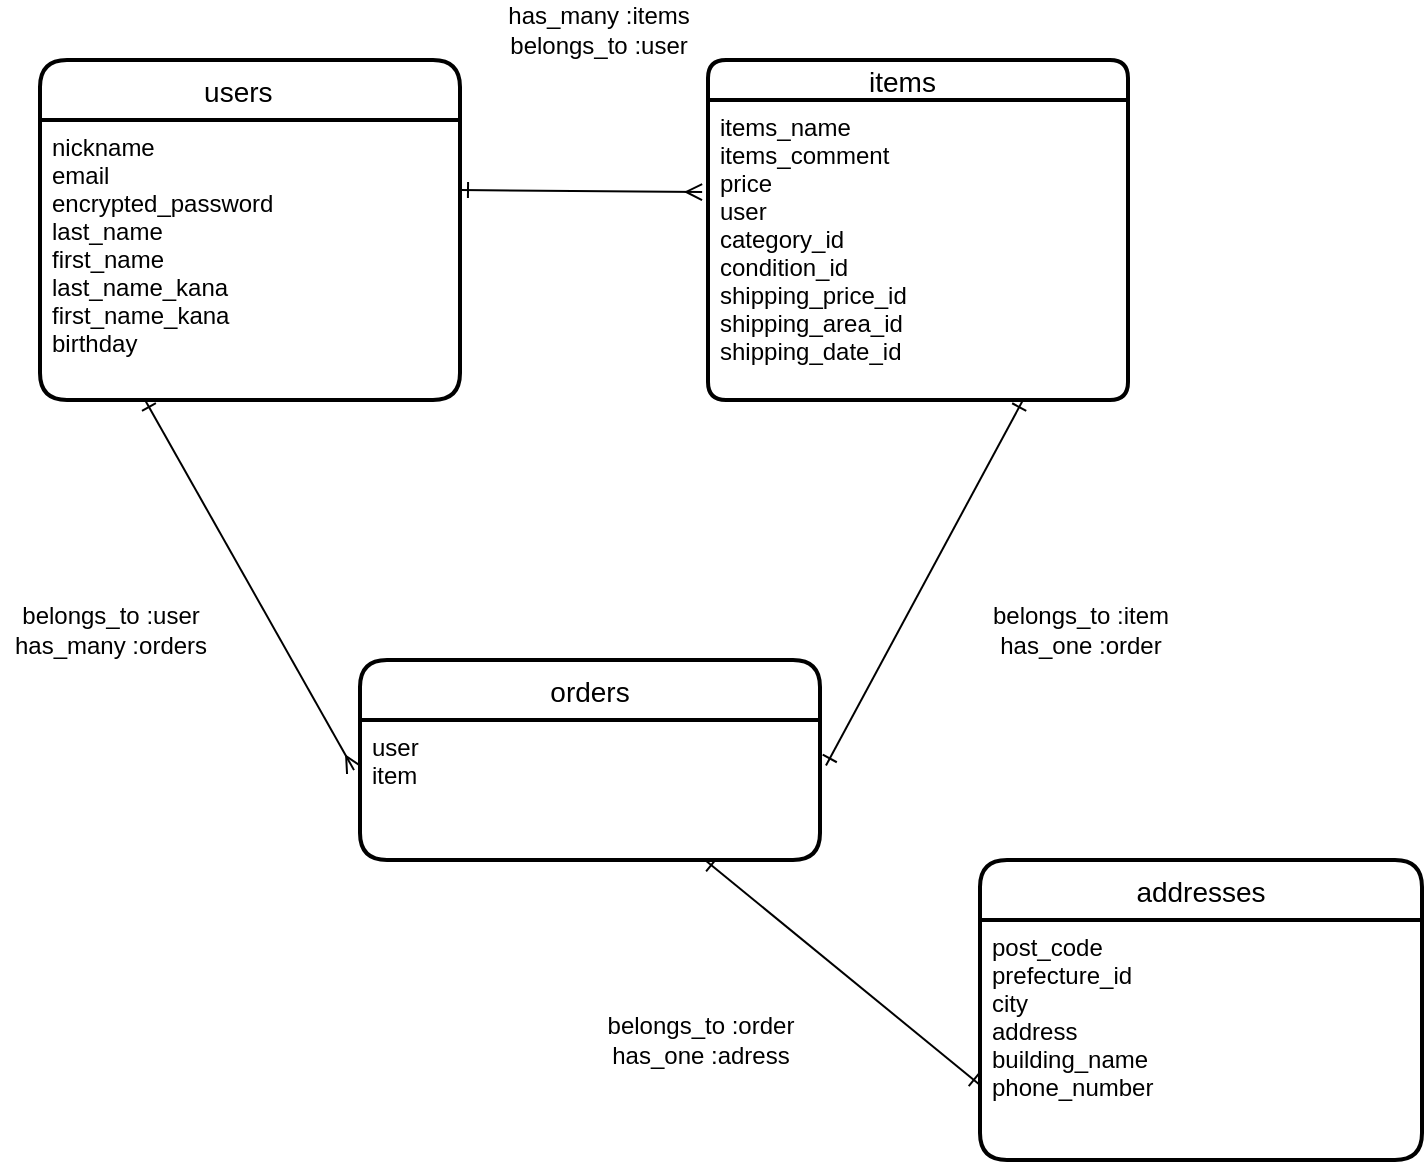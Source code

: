 <mxfile>
    <diagram id="MjSEkEevuaXtEgFqoTH0" name="ページ1">
        <mxGraphModel dx="700" dy="605" grid="1" gridSize="10" guides="1" tooltips="1" connect="1" arrows="1" fold="1" page="1" pageScale="1" pageWidth="827" pageHeight="1169" math="0" shadow="0">
            <root>
                <mxCell id="0"/>
                <mxCell id="1" parent="0"/>
                <mxCell id="2" value="users   " style="swimlane;childLayout=stackLayout;horizontal=1;startSize=30;horizontalStack=0;rounded=1;fontSize=14;fontStyle=0;strokeWidth=2;resizeParent=0;resizeLast=1;shadow=0;dashed=0;align=center;" parent="1" vertex="1">
                    <mxGeometry x="80" y="70" width="210" height="170" as="geometry"/>
                </mxCell>
                <mxCell id="3" value="nickname&#10;email&#10;encrypted_password&#10;last_name&#10;first_name&#10;last_name_kana&#10;first_name_kana&#10;birthday" style="align=left;strokeColor=none;fillColor=none;spacingLeft=4;fontSize=12;verticalAlign=top;resizable=0;rotatable=0;part=1;" parent="2" vertex="1">
                    <mxGeometry y="30" width="210" height="140" as="geometry"/>
                </mxCell>
                <mxCell id="5" value="items    " style="swimlane;childLayout=stackLayout;horizontal=1;startSize=20;horizontalStack=0;rounded=1;fontSize=14;fontStyle=0;strokeWidth=2;resizeParent=0;resizeLast=1;shadow=0;dashed=0;align=center;" parent="1" vertex="1">
                    <mxGeometry x="414" y="70" width="210" height="170" as="geometry"/>
                </mxCell>
                <mxCell id="6" value="items_name&#10;items_comment&#10;price&#10;user&#10;category_id&#10;condition_id&#10;shipping_price_id&#10;shipping_area_id&#10;shipping_date_id" style="align=left;strokeColor=none;fillColor=none;spacingLeft=4;fontSize=12;verticalAlign=top;resizable=0;rotatable=0;part=1;" parent="5" vertex="1">
                    <mxGeometry y="20" width="210" height="150" as="geometry"/>
                </mxCell>
                <mxCell id="8" value="orders" style="swimlane;childLayout=stackLayout;horizontal=1;startSize=30;horizontalStack=0;rounded=1;fontSize=14;fontStyle=0;strokeWidth=2;resizeParent=0;resizeLast=1;shadow=0;dashed=0;align=center;" parent="1" vertex="1">
                    <mxGeometry x="240" y="370" width="230" height="100" as="geometry"/>
                </mxCell>
                <mxCell id="9" value="user&#10;item" style="align=left;strokeColor=none;fillColor=none;spacingLeft=4;fontSize=12;verticalAlign=top;resizable=0;rotatable=0;part=1;" parent="8" vertex="1">
                    <mxGeometry y="30" width="230" height="70" as="geometry"/>
                </mxCell>
                <mxCell id="14" style="edgeStyle=none;html=1;exitX=1;exitY=0.25;exitDx=0;exitDy=0;endArrow=ERmany;endFill=0;startArrow=ERone;startFill=0;entryX=-0.014;entryY=0.307;entryDx=0;entryDy=0;entryPerimeter=0;" parent="1" source="3" target="6" edge="1">
                    <mxGeometry relative="1" as="geometry">
                        <mxPoint x="410" y="155" as="targetPoint"/>
                    </mxGeometry>
                </mxCell>
                <mxCell id="15" style="edgeStyle=none;html=1;exitX=0.25;exitY=1;exitDx=0;exitDy=0;entryX=-0.013;entryY=0.358;entryDx=0;entryDy=0;entryPerimeter=0;startArrow=ERone;startFill=0;endArrow=ERmany;endFill=0;" parent="1" source="3" target="9" edge="1">
                    <mxGeometry relative="1" as="geometry"/>
                </mxCell>
                <mxCell id="16" style="html=1;exitX=0.75;exitY=1;exitDx=0;exitDy=0;entryX=1.013;entryY=0.325;entryDx=0;entryDy=0;entryPerimeter=0;startArrow=ERone;startFill=0;endArrow=ERone;endFill=0;" parent="1" source="6" target="9" edge="1">
                    <mxGeometry relative="1" as="geometry">
                        <mxPoint x="480" y="430" as="targetPoint"/>
                        <Array as="points"/>
                    </mxGeometry>
                </mxCell>
                <mxCell id="18" value="has_many :items&lt;br&gt;belongs_to :user" style="text;html=1;resizable=0;autosize=1;align=center;verticalAlign=middle;points=[];fillColor=none;strokeColor=none;rounded=0;" parent="1" vertex="1">
                    <mxGeometry x="304" y="40" width="110" height="30" as="geometry"/>
                </mxCell>
                <mxCell id="20" value="belongs_to :item&lt;br&gt;has_one :order" style="text;html=1;align=center;verticalAlign=middle;resizable=0;points=[];autosize=1;strokeColor=none;fillColor=none;" parent="1" vertex="1">
                    <mxGeometry x="550" y="340" width="100" height="30" as="geometry"/>
                </mxCell>
                <mxCell id="21" value="belongs_to :user&lt;br&gt;has_many :orders" style="text;html=1;resizable=0;autosize=1;align=center;verticalAlign=middle;points=[];fillColor=none;strokeColor=none;rounded=0;" parent="1" vertex="1">
                    <mxGeometry x="60" y="340" width="110" height="30" as="geometry"/>
                </mxCell>
                <mxCell id="22" value="addresses" style="swimlane;childLayout=stackLayout;horizontal=1;startSize=30;horizontalStack=0;rounded=1;fontSize=14;fontStyle=0;strokeWidth=2;resizeParent=0;resizeLast=1;shadow=0;dashed=0;align=center;" vertex="1" parent="1">
                    <mxGeometry x="550" y="470" width="221" height="150" as="geometry"/>
                </mxCell>
                <mxCell id="23" value="post_code&#10;prefecture_id&#10;city&#10;address&#10;building_name&#10;phone_number" style="align=left;strokeColor=none;fillColor=none;spacingLeft=4;fontSize=12;verticalAlign=top;resizable=0;rotatable=0;part=1;" vertex="1" parent="22">
                    <mxGeometry y="30" width="221" height="120" as="geometry"/>
                </mxCell>
                <mxCell id="24" style="edgeStyle=none;html=1;exitX=0.75;exitY=1;exitDx=0;exitDy=0;entryX=0;entryY=0.75;entryDx=0;entryDy=0;startArrow=ERone;startFill=0;endArrow=ERone;endFill=0;" edge="1" parent="1" source="9" target="22">
                    <mxGeometry relative="1" as="geometry">
                        <Array as="points"/>
                    </mxGeometry>
                </mxCell>
                <mxCell id="25" value="belongs_to :order&lt;br&gt;has_one :adress" style="text;html=1;resizable=0;autosize=1;align=center;verticalAlign=middle;points=[];fillColor=none;strokeColor=none;rounded=0;" vertex="1" parent="1">
                    <mxGeometry x="355" y="545" width="110" height="30" as="geometry"/>
                </mxCell>
            </root>
        </mxGraphModel>
    </diagram>
</mxfile>